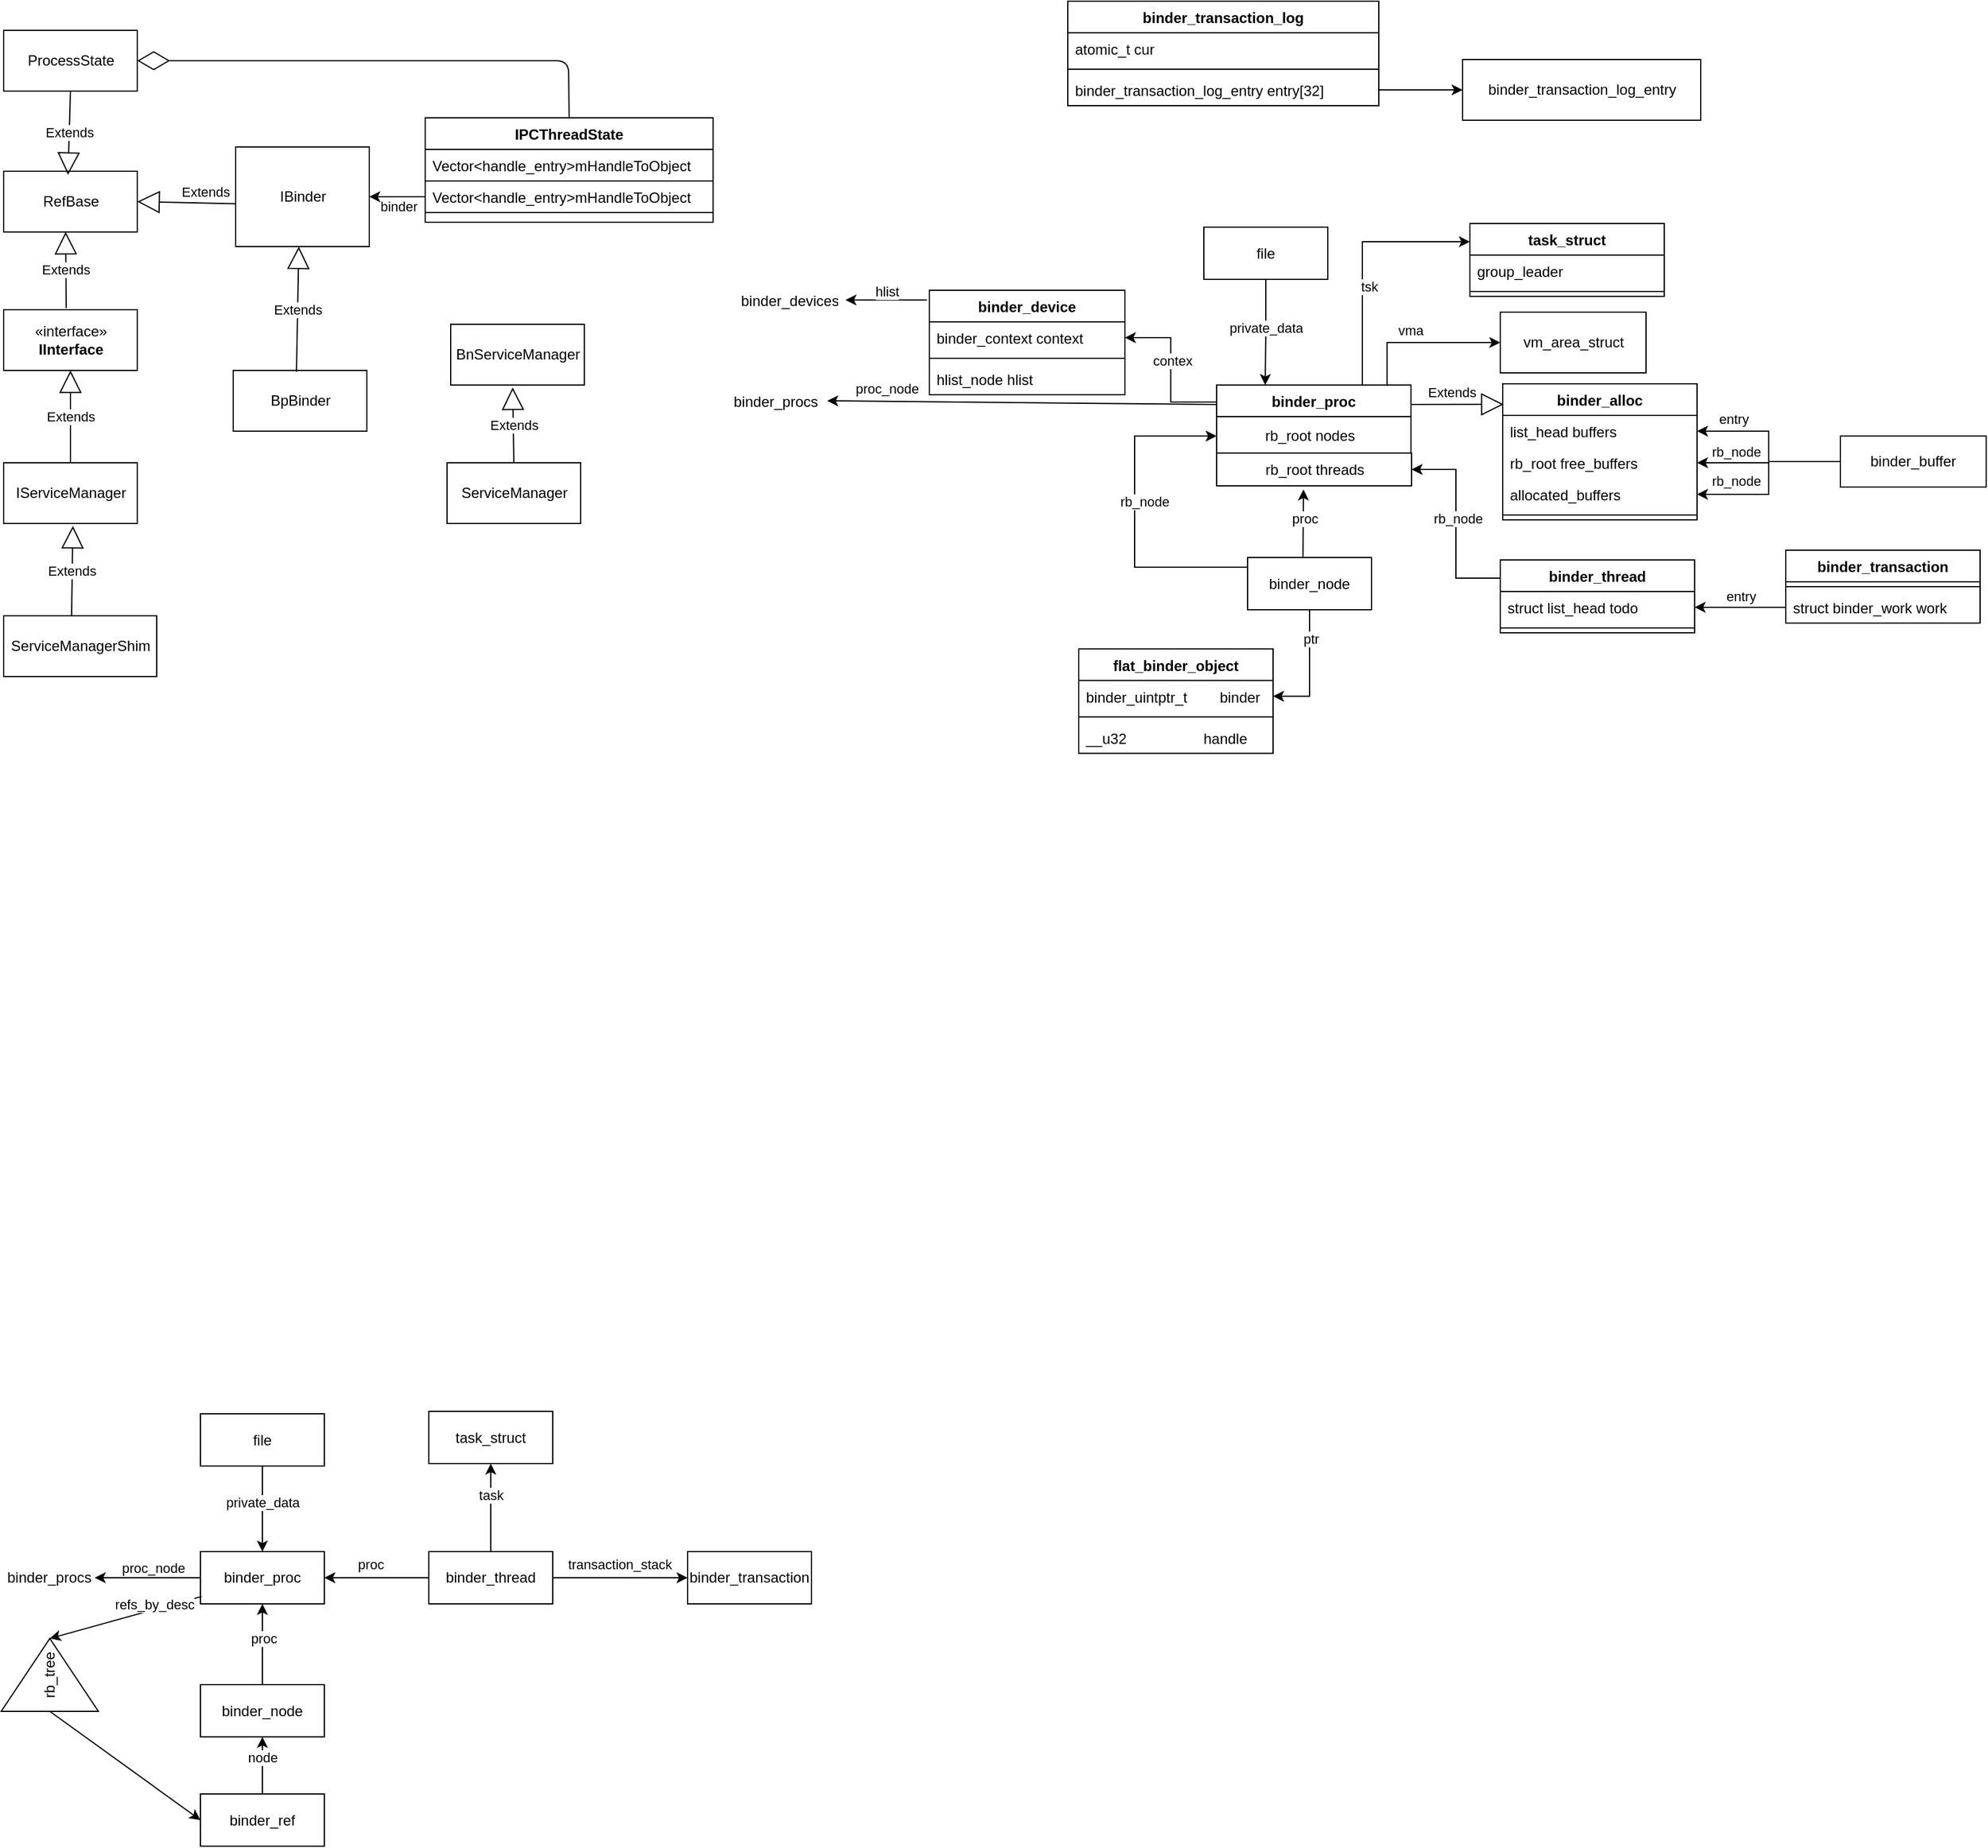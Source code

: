 <mxfile version="14.9.8" type="github">
  <diagram id="jNmoqXeFEh0ObimJBnkF" name="Page-1">
    <mxGraphModel dx="1260" dy="557" grid="0" gridSize="10" guides="1" tooltips="1" connect="1" arrows="1" fold="1" page="1" pageScale="1" pageWidth="827" pageHeight="1169" math="0" shadow="0">
      <root>
        <mxCell id="0" />
        <mxCell id="1" parent="0" />
        <mxCell id="e8W-_g6dRkkAk_Z5xhVP-2" value="IServiceManager" style="html=1;" parent="1" vertex="1">
          <mxGeometry x="162" y="410" width="110" height="50" as="geometry" />
        </mxCell>
        <mxCell id="e8W-_g6dRkkAk_Z5xhVP-3" value="«interface»&lt;br&gt;&lt;b&gt;IInterface&lt;/b&gt;" style="html=1;" parent="1" vertex="1">
          <mxGeometry x="162" y="284" width="110" height="50" as="geometry" />
        </mxCell>
        <mxCell id="e8W-_g6dRkkAk_Z5xhVP-4" value="Extends" style="endArrow=block;endSize=16;endFill=0;html=1;exitX=0.5;exitY=0;exitDx=0;exitDy=0;entryX=0.5;entryY=1;entryDx=0;entryDy=0;" parent="1" source="e8W-_g6dRkkAk_Z5xhVP-2" target="e8W-_g6dRkkAk_Z5xhVP-3" edge="1">
          <mxGeometry width="160" relative="1" as="geometry">
            <mxPoint x="151" y="822" as="sourcePoint" />
            <mxPoint x="227" y="392" as="targetPoint" />
          </mxGeometry>
        </mxCell>
        <mxCell id="e8W-_g6dRkkAk_Z5xhVP-10" value="ProcessState" style="html=1;" parent="1" vertex="1">
          <mxGeometry x="162" y="54" width="110" height="50" as="geometry" />
        </mxCell>
        <mxCell id="e8W-_g6dRkkAk_Z5xhVP-16" value="IBinder" style="html=1;" parent="1" vertex="1">
          <mxGeometry x="353" y="150" width="110" height="82" as="geometry" />
        </mxCell>
        <mxCell id="e8W-_g6dRkkAk_Z5xhVP-17" value="ServiceManagerShim" style="html=1;" parent="1" vertex="1">
          <mxGeometry x="162" y="536" width="126" height="50" as="geometry" />
        </mxCell>
        <mxCell id="e8W-_g6dRkkAk_Z5xhVP-18" value="Extends" style="endArrow=block;endSize=16;endFill=0;html=1;exitX=0.444;exitY=0;exitDx=0;exitDy=0;exitPerimeter=0;" parent="1" source="e8W-_g6dRkkAk_Z5xhVP-17" edge="1">
          <mxGeometry width="160" relative="1" as="geometry">
            <mxPoint x="227" y="533" as="sourcePoint" />
            <mxPoint x="219" y="462" as="targetPoint" />
          </mxGeometry>
        </mxCell>
        <mxCell id="e8W-_g6dRkkAk_Z5xhVP-19" value="RefBase" style="html=1;" parent="1" vertex="1">
          <mxGeometry x="162" y="170" width="110" height="50" as="geometry" />
        </mxCell>
        <mxCell id="e8W-_g6dRkkAk_Z5xhVP-20" value="Extends" style="endArrow=block;endSize=16;endFill=0;html=1;exitX=0.468;exitY=-0.025;exitDx=0;exitDy=0;exitPerimeter=0;entryX=0.464;entryY=0.998;entryDx=0;entryDy=0;entryPerimeter=0;" parent="1" source="e8W-_g6dRkkAk_Z5xhVP-3" target="e8W-_g6dRkkAk_Z5xhVP-19" edge="1">
          <mxGeometry width="160" relative="1" as="geometry">
            <mxPoint x="481.004" y="236" as="sourcePoint" />
            <mxPoint x="482.06" y="162" as="targetPoint" />
          </mxGeometry>
        </mxCell>
        <mxCell id="e8W-_g6dRkkAk_Z5xhVP-21" value="Extends" style="endArrow=block;endSize=16;endFill=0;html=1;exitX=-0.001;exitY=0.57;exitDx=0;exitDy=0;exitPerimeter=0;entryX=1;entryY=0.5;entryDx=0;entryDy=0;" parent="1" source="e8W-_g6dRkkAk_Z5xhVP-16" target="e8W-_g6dRkkAk_Z5xhVP-19" edge="1">
          <mxGeometry x="-0.38" y="-9" width="160" relative="1" as="geometry">
            <mxPoint x="304.44" y="276.85" as="sourcePoint" />
            <mxPoint x="304.0" y="214.0" as="targetPoint" />
            <mxPoint as="offset" />
          </mxGeometry>
        </mxCell>
        <mxCell id="e8W-_g6dRkkAk_Z5xhVP-26" value="" style="endArrow=classic;html=1;entryX=1;entryY=0.5;entryDx=0;entryDy=0;exitX=0;exitY=0.5;exitDx=0;exitDy=0;" parent="1" source="e8W-_g6dRkkAk_Z5xhVP-34" target="e8W-_g6dRkkAk_Z5xhVP-16" edge="1">
          <mxGeometry width="50" height="50" relative="1" as="geometry">
            <mxPoint x="515" y="230" as="sourcePoint" />
            <mxPoint x="667" y="359" as="targetPoint" />
          </mxGeometry>
        </mxCell>
        <mxCell id="e8W-_g6dRkkAk_Z5xhVP-27" value="binder" style="edgeLabel;html=1;align=center;verticalAlign=middle;resizable=0;points=[];" parent="e8W-_g6dRkkAk_Z5xhVP-26" vertex="1" connectable="0">
          <mxGeometry x="0.321" y="-2" relative="1" as="geometry">
            <mxPoint x="8" y="10" as="offset" />
          </mxGeometry>
        </mxCell>
        <mxCell id="e8W-_g6dRkkAk_Z5xhVP-28" value="Extends" style="endArrow=block;endSize=16;endFill=0;html=1;exitX=0.5;exitY=1;exitDx=0;exitDy=0;" parent="1" source="e8W-_g6dRkkAk_Z5xhVP-10" edge="1">
          <mxGeometry width="160" relative="1" as="geometry">
            <mxPoint x="223.48" y="292.75" as="sourcePoint" />
            <mxPoint x="215" y="173" as="targetPoint" />
          </mxGeometry>
        </mxCell>
        <mxCell id="e8W-_g6dRkkAk_Z5xhVP-29" value="" style="endArrow=diamondThin;endFill=0;endSize=24;html=1;exitX=0.5;exitY=0;exitDx=0;exitDy=0;entryX=1;entryY=0.5;entryDx=0;entryDy=0;" parent="1" source="e8W-_g6dRkkAk_Z5xhVP-30" target="e8W-_g6dRkkAk_Z5xhVP-10" edge="1">
          <mxGeometry width="160" relative="1" as="geometry">
            <mxPoint x="627.032" y="167.555" as="sourcePoint" />
            <mxPoint x="789" y="64" as="targetPoint" />
            <Array as="points">
              <mxPoint x="627" y="79" />
            </Array>
          </mxGeometry>
        </mxCell>
        <mxCell id="e8W-_g6dRkkAk_Z5xhVP-30" value="IPCThreadState" style="swimlane;fontStyle=1;align=center;verticalAlign=top;childLayout=stackLayout;horizontal=1;startSize=26;horizontalStack=0;resizeParent=1;resizeParentMax=0;resizeLast=0;collapsible=1;marginBottom=0;" parent="1" vertex="1">
          <mxGeometry x="509" y="126" width="237" height="86" as="geometry" />
        </mxCell>
        <mxCell id="e8W-_g6dRkkAk_Z5xhVP-31" value="Vector&lt;handle_entry&gt;mHandleToObject" style="text;strokeColor=none;fillColor=none;align=left;verticalAlign=top;spacingLeft=4;spacingRight=4;overflow=hidden;rotatable=0;points=[[0,0.5],[1,0.5]];portConstraint=eastwest;" parent="e8W-_g6dRkkAk_Z5xhVP-30" vertex="1">
          <mxGeometry y="26" width="237" height="26" as="geometry" />
        </mxCell>
        <mxCell id="e8W-_g6dRkkAk_Z5xhVP-34" value="Vector&lt;handle_entry&gt;mHandleToObject" style="text;fillColor=none;align=left;verticalAlign=top;spacingLeft=4;spacingRight=4;overflow=hidden;rotatable=0;points=[[0,0.5],[1,0.5]];portConstraint=eastwest;strokeColor=#000000;" parent="e8W-_g6dRkkAk_Z5xhVP-30" vertex="1">
          <mxGeometry y="52" width="237" height="26" as="geometry" />
        </mxCell>
        <mxCell id="e8W-_g6dRkkAk_Z5xhVP-32" value="" style="line;strokeWidth=1;fillColor=none;align=left;verticalAlign=middle;spacingTop=-1;spacingLeft=3;spacingRight=3;rotatable=0;labelPosition=right;points=[];portConstraint=eastwest;strokeColor=none;" parent="e8W-_g6dRkkAk_Z5xhVP-30" vertex="1">
          <mxGeometry y="78" width="237" height="8" as="geometry" />
        </mxCell>
        <mxCell id="e8W-_g6dRkkAk_Z5xhVP-35" value="BpBinder" style="html=1;strokeColor=#000000;" parent="1" vertex="1">
          <mxGeometry x="351" y="334" width="110" height="50" as="geometry" />
        </mxCell>
        <mxCell id="e8W-_g6dRkkAk_Z5xhVP-36" value="Extends" style="endArrow=block;endSize=16;endFill=0;html=1;entryX=0.464;entryY=0.998;entryDx=0;entryDy=0;entryPerimeter=0;exitX=0.473;exitY=0.02;exitDx=0;exitDy=0;exitPerimeter=0;" parent="1" source="e8W-_g6dRkkAk_Z5xhVP-35" edge="1">
          <mxGeometry width="160" relative="1" as="geometry">
            <mxPoint x="405" y="295" as="sourcePoint" />
            <mxPoint x="405.0" y="232.0" as="targetPoint" />
          </mxGeometry>
        </mxCell>
        <mxCell id="e8W-_g6dRkkAk_Z5xhVP-45" value="ServiceManager" style="html=1;strokeColor=#000000;" parent="1" vertex="1">
          <mxGeometry x="527" y="410" width="110" height="50" as="geometry" />
        </mxCell>
        <mxCell id="e8W-_g6dRkkAk_Z5xhVP-46" value="BnServiceManager" style="html=1;strokeColor=#000000;" parent="1" vertex="1">
          <mxGeometry x="530" y="296" width="110" height="50" as="geometry" />
        </mxCell>
        <mxCell id="e8W-_g6dRkkAk_Z5xhVP-47" value="Extends" style="endArrow=block;endSize=16;endFill=0;html=1;exitX=0.5;exitY=0;exitDx=0;exitDy=0;" parent="1" edge="1" source="e8W-_g6dRkkAk_Z5xhVP-45">
          <mxGeometry width="160" relative="1" as="geometry">
            <mxPoint x="581" y="394" as="sourcePoint" />
            <mxPoint x="581" y="348" as="targetPoint" />
          </mxGeometry>
        </mxCell>
        <mxCell id="e8W-_g6dRkkAk_Z5xhVP-72" style="edgeStyle=orthogonalEdgeStyle;rounded=0;orthogonalLoop=1;jettySize=auto;html=1;entryX=1;entryY=0.5;entryDx=0;entryDy=0;" parent="1" source="e8W-_g6dRkkAk_Z5xhVP-51" target="e8W-_g6dRkkAk_Z5xhVP-67" edge="1">
          <mxGeometry relative="1" as="geometry" />
        </mxCell>
        <mxCell id="e8W-_g6dRkkAk_Z5xhVP-73" value="ptr" style="edgeLabel;html=1;align=center;verticalAlign=middle;resizable=0;points=[];" parent="e8W-_g6dRkkAk_Z5xhVP-72" vertex="1" connectable="0">
          <mxGeometry x="-0.532" y="1" relative="1" as="geometry">
            <mxPoint as="offset" />
          </mxGeometry>
        </mxCell>
        <mxCell id="7_N4U-T5mEk4jx83NKro-111" style="edgeStyle=orthogonalEdgeStyle;rounded=0;orthogonalLoop=1;jettySize=auto;html=1;entryX=0;entryY=0.75;entryDx=0;entryDy=0;exitX=0;exitY=0.5;exitDx=0;exitDy=0;" edge="1" parent="1" source="e8W-_g6dRkkAk_Z5xhVP-51" target="7_N4U-T5mEk4jx83NKro-43">
          <mxGeometry relative="1" as="geometry">
            <Array as="points">
              <mxPoint x="1093" y="496" />
              <mxPoint x="1093" y="388" />
            </Array>
          </mxGeometry>
        </mxCell>
        <mxCell id="7_N4U-T5mEk4jx83NKro-112" value="rb_node" style="edgeLabel;html=1;align=center;verticalAlign=middle;resizable=0;points=[];" vertex="1" connectable="0" parent="7_N4U-T5mEk4jx83NKro-111">
          <mxGeometry x="-0.539" relative="1" as="geometry">
            <mxPoint x="-34" y="-54" as="offset" />
          </mxGeometry>
        </mxCell>
        <mxCell id="e8W-_g6dRkkAk_Z5xhVP-51" value="binder_node" style="rounded=0;whiteSpace=wrap;html=1;strokeColor=#000000;" parent="1" vertex="1">
          <mxGeometry x="1186" y="488" width="102" height="43" as="geometry" />
        </mxCell>
        <mxCell id="e8W-_g6dRkkAk_Z5xhVP-56" style="edgeStyle=orthogonalEdgeStyle;rounded=0;orthogonalLoop=1;jettySize=auto;html=1;entryX=0.25;entryY=0;entryDx=0;entryDy=0;" parent="1" source="e8W-_g6dRkkAk_Z5xhVP-55" target="7_N4U-T5mEk4jx83NKro-43" edge="1">
          <mxGeometry relative="1" as="geometry">
            <mxPoint x="1202" y="460" as="targetPoint" />
          </mxGeometry>
        </mxCell>
        <mxCell id="e8W-_g6dRkkAk_Z5xhVP-57" value="private_data" style="edgeLabel;html=1;align=center;verticalAlign=middle;resizable=0;points=[];" parent="e8W-_g6dRkkAk_Z5xhVP-56" vertex="1" connectable="0">
          <mxGeometry x="0.215" relative="1" as="geometry">
            <mxPoint y="-13" as="offset" />
          </mxGeometry>
        </mxCell>
        <mxCell id="e8W-_g6dRkkAk_Z5xhVP-55" value="file" style="rounded=0;whiteSpace=wrap;html=1;strokeColor=#000000;" parent="1" vertex="1">
          <mxGeometry x="1150" y="216" width="102" height="43" as="geometry" />
        </mxCell>
        <mxCell id="e8W-_g6dRkkAk_Z5xhVP-60" value="" style="endArrow=classic;html=1;exitX=0.447;exitY=0;exitDx=0;exitDy=0;exitPerimeter=0;" parent="1" source="e8W-_g6dRkkAk_Z5xhVP-51" edge="1">
          <mxGeometry width="50" height="50" relative="1" as="geometry">
            <mxPoint x="1227" y="560" as="sourcePoint" />
            <mxPoint x="1232" y="432" as="targetPoint" />
            <Array as="points" />
          </mxGeometry>
        </mxCell>
        <mxCell id="e8W-_g6dRkkAk_Z5xhVP-61" value="proc" style="edgeLabel;html=1;align=center;verticalAlign=middle;resizable=0;points=[];" parent="e8W-_g6dRkkAk_Z5xhVP-60" vertex="1" connectable="0">
          <mxGeometry x="0.18" y="-1" relative="1" as="geometry">
            <mxPoint y="1" as="offset" />
          </mxGeometry>
        </mxCell>
        <mxCell id="e8W-_g6dRkkAk_Z5xhVP-66" value="flat_binder_object" style="swimlane;fontStyle=1;align=center;verticalAlign=top;childLayout=stackLayout;horizontal=1;startSize=26;horizontalStack=0;resizeParent=1;resizeParentMax=0;resizeLast=0;collapsible=1;marginBottom=0;strokeColor=#000000;" parent="1" vertex="1">
          <mxGeometry x="1047" y="563.25" width="160" height="86" as="geometry" />
        </mxCell>
        <mxCell id="e8W-_g6dRkkAk_Z5xhVP-67" value="binder_uintptr_t        binder" style="text;strokeColor=none;fillColor=none;align=left;verticalAlign=top;spacingLeft=4;spacingRight=4;overflow=hidden;rotatable=0;points=[[0,0.5],[1,0.5]];portConstraint=eastwest;" parent="e8W-_g6dRkkAk_Z5xhVP-66" vertex="1">
          <mxGeometry y="26" width="160" height="26" as="geometry" />
        </mxCell>
        <mxCell id="e8W-_g6dRkkAk_Z5xhVP-68" value="" style="line;strokeWidth=1;fillColor=none;align=left;verticalAlign=middle;spacingTop=-1;spacingLeft=3;spacingRight=3;rotatable=0;labelPosition=right;points=[];portConstraint=eastwest;" parent="e8W-_g6dRkkAk_Z5xhVP-66" vertex="1">
          <mxGeometry y="52" width="160" height="8" as="geometry" />
        </mxCell>
        <mxCell id="e8W-_g6dRkkAk_Z5xhVP-69" value="__u32                   handle" style="text;strokeColor=none;fillColor=none;align=left;verticalAlign=top;spacingLeft=4;spacingRight=4;overflow=hidden;rotatable=0;points=[[0,0.5],[1,0.5]];portConstraint=eastwest;" parent="e8W-_g6dRkkAk_Z5xhVP-66" vertex="1">
          <mxGeometry y="60" width="160" height="26" as="geometry" />
        </mxCell>
        <mxCell id="H-w7XV4eb11bhO1Xz3Ol-33" value="binder_proc" style="rounded=0;whiteSpace=wrap;html=1;strokeColor=#000000;" parent="1" vertex="1">
          <mxGeometry x="324" y="1306.5" width="102" height="43" as="geometry" />
        </mxCell>
        <mxCell id="H-w7XV4eb11bhO1Xz3Ol-34" value="binder_procs" style="text;whiteSpace=wrap;html=1;" parent="1" vertex="1">
          <mxGeometry x="162.997" y="1313.997" width="89" height="28" as="geometry" />
        </mxCell>
        <mxCell id="H-w7XV4eb11bhO1Xz3Ol-39" value="" style="endArrow=classic;html=1;exitX=0;exitY=0.5;exitDx=0;exitDy=0;" parent="1" source="H-w7XV4eb11bhO1Xz3Ol-33" edge="1">
          <mxGeometry width="50" height="50" relative="1" as="geometry">
            <mxPoint x="388" y="1447" as="sourcePoint" />
            <mxPoint x="237" y="1328" as="targetPoint" />
          </mxGeometry>
        </mxCell>
        <mxCell id="H-w7XV4eb11bhO1Xz3Ol-40" value="proc_node" style="edgeLabel;html=1;align=center;verticalAlign=middle;resizable=0;points=[];" parent="H-w7XV4eb11bhO1Xz3Ol-39" vertex="1" connectable="0">
          <mxGeometry x="0.33" y="3" relative="1" as="geometry">
            <mxPoint x="19" y="-11" as="offset" />
          </mxGeometry>
        </mxCell>
        <mxCell id="H-w7XV4eb11bhO1Xz3Ol-46" value="binder_node" style="rounded=0;whiteSpace=wrap;html=1;strokeColor=#000000;" parent="1" vertex="1">
          <mxGeometry x="324" y="1416" width="102" height="43" as="geometry" />
        </mxCell>
        <mxCell id="H-w7XV4eb11bhO1Xz3Ol-50" style="edgeStyle=orthogonalEdgeStyle;rounded=0;orthogonalLoop=1;jettySize=auto;html=1;" parent="1" source="H-w7XV4eb11bhO1Xz3Ol-52" target="H-w7XV4eb11bhO1Xz3Ol-33" edge="1">
          <mxGeometry relative="1" as="geometry" />
        </mxCell>
        <mxCell id="H-w7XV4eb11bhO1Xz3Ol-51" value="private_data" style="edgeLabel;html=1;align=center;verticalAlign=middle;resizable=0;points=[];" parent="H-w7XV4eb11bhO1Xz3Ol-50" vertex="1" connectable="0">
          <mxGeometry x="0.215" relative="1" as="geometry">
            <mxPoint y="-13" as="offset" />
          </mxGeometry>
        </mxCell>
        <mxCell id="H-w7XV4eb11bhO1Xz3Ol-52" value="file" style="rounded=0;whiteSpace=wrap;html=1;strokeColor=#000000;" parent="1" vertex="1">
          <mxGeometry x="324" y="1193" width="102" height="43" as="geometry" />
        </mxCell>
        <mxCell id="H-w7XV4eb11bhO1Xz3Ol-53" value="" style="endArrow=classic;html=1;exitX=0.5;exitY=0;exitDx=0;exitDy=0;entryX=0.5;entryY=1;entryDx=0;entryDy=0;" parent="1" source="H-w7XV4eb11bhO1Xz3Ol-46" target="H-w7XV4eb11bhO1Xz3Ol-33" edge="1">
          <mxGeometry width="50" height="50" relative="1" as="geometry">
            <mxPoint x="641" y="1594" as="sourcePoint" />
            <mxPoint x="399" y="1351" as="targetPoint" />
            <Array as="points" />
          </mxGeometry>
        </mxCell>
        <mxCell id="H-w7XV4eb11bhO1Xz3Ol-54" value="proc" style="edgeLabel;html=1;align=center;verticalAlign=middle;resizable=0;points=[];" parent="H-w7XV4eb11bhO1Xz3Ol-53" vertex="1" connectable="0">
          <mxGeometry x="0.18" y="-1" relative="1" as="geometry">
            <mxPoint y="1" as="offset" />
          </mxGeometry>
        </mxCell>
        <mxCell id="H-w7XV4eb11bhO1Xz3Ol-62" style="edgeStyle=orthogonalEdgeStyle;rounded=0;orthogonalLoop=1;jettySize=auto;html=1;entryX=1;entryY=0.5;entryDx=0;entryDy=0;" parent="1" source="H-w7XV4eb11bhO1Xz3Ol-61" target="H-w7XV4eb11bhO1Xz3Ol-33" edge="1">
          <mxGeometry relative="1" as="geometry" />
        </mxCell>
        <mxCell id="H-w7XV4eb11bhO1Xz3Ol-63" value="proc" style="edgeLabel;html=1;align=center;verticalAlign=middle;resizable=0;points=[];" parent="H-w7XV4eb11bhO1Xz3Ol-62" vertex="1" connectable="0">
          <mxGeometry x="0.294" y="1" relative="1" as="geometry">
            <mxPoint x="7" y="-12" as="offset" />
          </mxGeometry>
        </mxCell>
        <mxCell id="H-w7XV4eb11bhO1Xz3Ol-65" style="edgeStyle=orthogonalEdgeStyle;rounded=0;orthogonalLoop=1;jettySize=auto;html=1;entryX=0;entryY=0.5;entryDx=0;entryDy=0;" parent="1" source="H-w7XV4eb11bhO1Xz3Ol-61" target="H-w7XV4eb11bhO1Xz3Ol-64" edge="1">
          <mxGeometry relative="1" as="geometry" />
        </mxCell>
        <mxCell id="H-w7XV4eb11bhO1Xz3Ol-66" value="transaction_stack" style="edgeLabel;html=1;align=center;verticalAlign=middle;resizable=0;points=[];" parent="H-w7XV4eb11bhO1Xz3Ol-65" vertex="1" connectable="0">
          <mxGeometry x="-0.312" y="-1" relative="1" as="geometry">
            <mxPoint x="17" y="-12" as="offset" />
          </mxGeometry>
        </mxCell>
        <mxCell id="H-w7XV4eb11bhO1Xz3Ol-68" style="edgeStyle=orthogonalEdgeStyle;rounded=0;orthogonalLoop=1;jettySize=auto;html=1;entryX=0.5;entryY=1;entryDx=0;entryDy=0;" parent="1" source="H-w7XV4eb11bhO1Xz3Ol-61" target="H-w7XV4eb11bhO1Xz3Ol-67" edge="1">
          <mxGeometry relative="1" as="geometry" />
        </mxCell>
        <mxCell id="H-w7XV4eb11bhO1Xz3Ol-69" value="task" style="edgeLabel;html=1;align=center;verticalAlign=middle;resizable=0;points=[];" parent="H-w7XV4eb11bhO1Xz3Ol-68" vertex="1" connectable="0">
          <mxGeometry x="-0.27" relative="1" as="geometry">
            <mxPoint y="-20" as="offset" />
          </mxGeometry>
        </mxCell>
        <mxCell id="H-w7XV4eb11bhO1Xz3Ol-61" value="binder_thread" style="rounded=0;whiteSpace=wrap;html=1;strokeColor=#000000;" parent="1" vertex="1">
          <mxGeometry x="512" y="1306.5" width="102" height="43" as="geometry" />
        </mxCell>
        <mxCell id="H-w7XV4eb11bhO1Xz3Ol-64" value="binder_transaction" style="rounded=0;whiteSpace=wrap;html=1;strokeColor=#000000;" parent="1" vertex="1">
          <mxGeometry x="725" y="1306.5" width="102" height="43" as="geometry" />
        </mxCell>
        <mxCell id="H-w7XV4eb11bhO1Xz3Ol-67" value="task_struct" style="rounded=0;whiteSpace=wrap;html=1;strokeColor=#000000;" parent="1" vertex="1">
          <mxGeometry x="512" y="1191" width="102" height="43" as="geometry" />
        </mxCell>
        <mxCell id="H-w7XV4eb11bhO1Xz3Ol-71" style="edgeStyle=orthogonalEdgeStyle;rounded=0;orthogonalLoop=1;jettySize=auto;html=1;entryX=0.5;entryY=1;entryDx=0;entryDy=0;" parent="1" source="H-w7XV4eb11bhO1Xz3Ol-70" target="H-w7XV4eb11bhO1Xz3Ol-46" edge="1">
          <mxGeometry relative="1" as="geometry" />
        </mxCell>
        <mxCell id="H-w7XV4eb11bhO1Xz3Ol-72" value="node" style="edgeLabel;html=1;align=center;verticalAlign=middle;resizable=0;points=[];" parent="H-w7XV4eb11bhO1Xz3Ol-71" vertex="1" connectable="0">
          <mxGeometry x="0.277" relative="1" as="geometry">
            <mxPoint as="offset" />
          </mxGeometry>
        </mxCell>
        <mxCell id="H-w7XV4eb11bhO1Xz3Ol-70" value="binder_ref" style="rounded=0;whiteSpace=wrap;html=1;strokeColor=#000000;" parent="1" vertex="1">
          <mxGeometry x="324" y="1506" width="102" height="43" as="geometry" />
        </mxCell>
        <mxCell id="H-w7XV4eb11bhO1Xz3Ol-73" value="rb_tree" style="triangle;whiteSpace=wrap;html=1;strokeColor=#000000;rotation=-90;" parent="1" vertex="1">
          <mxGeometry x="170" y="1368" width="60" height="80" as="geometry" />
        </mxCell>
        <mxCell id="H-w7XV4eb11bhO1Xz3Ol-74" value="" style="endArrow=classic;html=1;entryX=1;entryY=0.5;entryDx=0;entryDy=0;exitX=0.008;exitY=0.859;exitDx=0;exitDy=0;exitPerimeter=0;" parent="1" source="H-w7XV4eb11bhO1Xz3Ol-33" target="H-w7XV4eb11bhO1Xz3Ol-73" edge="1">
          <mxGeometry width="50" height="50" relative="1" as="geometry">
            <mxPoint x="428" y="1342" as="sourcePoint" />
            <mxPoint x="517" y="1389" as="targetPoint" />
            <Array as="points" />
          </mxGeometry>
        </mxCell>
        <mxCell id="H-w7XV4eb11bhO1Xz3Ol-75" value="refs_by_desc" style="edgeLabel;html=1;align=center;verticalAlign=middle;resizable=0;points=[];" parent="H-w7XV4eb11bhO1Xz3Ol-74" vertex="1" connectable="0">
          <mxGeometry x="-0.676" y="-2" relative="1" as="geometry">
            <mxPoint x="-18" y="3" as="offset" />
          </mxGeometry>
        </mxCell>
        <mxCell id="H-w7XV4eb11bhO1Xz3Ol-76" value="" style="endArrow=classic;html=1;exitX=0;exitY=0.5;exitDx=0;exitDy=0;entryX=0;entryY=0.5;entryDx=0;entryDy=0;" parent="1" source="H-w7XV4eb11bhO1Xz3Ol-73" target="H-w7XV4eb11bhO1Xz3Ol-70" edge="1">
          <mxGeometry width="50" height="50" relative="1" as="geometry">
            <mxPoint x="188" y="1564" as="sourcePoint" />
            <mxPoint x="238" y="1514" as="targetPoint" />
          </mxGeometry>
        </mxCell>
        <mxCell id="7_N4U-T5mEk4jx83NKro-2" value="binder_transaction_log" style="swimlane;fontStyle=1;align=center;verticalAlign=top;childLayout=stackLayout;horizontal=1;startSize=26;horizontalStack=0;resizeParent=1;resizeParentMax=0;resizeLast=0;collapsible=1;marginBottom=0;" vertex="1" parent="1">
          <mxGeometry x="1038" y="30" width="256" height="86" as="geometry" />
        </mxCell>
        <mxCell id="7_N4U-T5mEk4jx83NKro-3" value="atomic_t cur" style="text;strokeColor=none;fillColor=none;align=left;verticalAlign=top;spacingLeft=4;spacingRight=4;overflow=hidden;rotatable=0;points=[[0,0.5],[1,0.5]];portConstraint=eastwest;" vertex="1" parent="7_N4U-T5mEk4jx83NKro-2">
          <mxGeometry y="26" width="256" height="26" as="geometry" />
        </mxCell>
        <mxCell id="7_N4U-T5mEk4jx83NKro-4" value="" style="line;strokeWidth=1;fillColor=none;align=left;verticalAlign=middle;spacingTop=-1;spacingLeft=3;spacingRight=3;rotatable=0;labelPosition=right;points=[];portConstraint=eastwest;" vertex="1" parent="7_N4U-T5mEk4jx83NKro-2">
          <mxGeometry y="52" width="256" height="8" as="geometry" />
        </mxCell>
        <mxCell id="7_N4U-T5mEk4jx83NKro-5" value="binder_transaction_log_entry entry[32]" style="text;strokeColor=none;fillColor=none;align=left;verticalAlign=top;spacingLeft=4;spacingRight=4;overflow=hidden;rotatable=0;points=[[0,0.5],[1,0.5]];portConstraint=eastwest;" vertex="1" parent="7_N4U-T5mEk4jx83NKro-2">
          <mxGeometry y="60" width="256" height="26" as="geometry" />
        </mxCell>
        <mxCell id="7_N4U-T5mEk4jx83NKro-6" value="binder_transaction_log_entry" style="html=1;" vertex="1" parent="1">
          <mxGeometry x="1363" y="78" width="196" height="50" as="geometry" />
        </mxCell>
        <mxCell id="7_N4U-T5mEk4jx83NKro-7" style="edgeStyle=orthogonalEdgeStyle;rounded=0;orthogonalLoop=1;jettySize=auto;html=1;entryX=0;entryY=0.5;entryDx=0;entryDy=0;" edge="1" parent="1" source="7_N4U-T5mEk4jx83NKro-5" target="7_N4U-T5mEk4jx83NKro-6">
          <mxGeometry relative="1" as="geometry" />
        </mxCell>
        <mxCell id="7_N4U-T5mEk4jx83NKro-13" value="binder_device" style="swimlane;fontStyle=1;align=center;verticalAlign=top;childLayout=stackLayout;horizontal=1;startSize=26;horizontalStack=0;resizeParent=1;resizeParentMax=0;resizeLast=0;collapsible=1;marginBottom=0;" vertex="1" parent="1">
          <mxGeometry x="924" y="268" width="161" height="86" as="geometry" />
        </mxCell>
        <mxCell id="7_N4U-T5mEk4jx83NKro-14" value="binder_context context" style="text;strokeColor=none;fillColor=none;align=left;verticalAlign=top;spacingLeft=4;spacingRight=4;overflow=hidden;rotatable=0;points=[[0,0.5],[1,0.5]];portConstraint=eastwest;" vertex="1" parent="7_N4U-T5mEk4jx83NKro-13">
          <mxGeometry y="26" width="161" height="26" as="geometry" />
        </mxCell>
        <mxCell id="7_N4U-T5mEk4jx83NKro-15" value="" style="line;strokeWidth=1;fillColor=none;align=left;verticalAlign=middle;spacingTop=-1;spacingLeft=3;spacingRight=3;rotatable=0;labelPosition=right;points=[];portConstraint=eastwest;" vertex="1" parent="7_N4U-T5mEk4jx83NKro-13">
          <mxGeometry y="52" width="161" height="8" as="geometry" />
        </mxCell>
        <mxCell id="7_N4U-T5mEk4jx83NKro-16" value="hlist_node hlist" style="text;strokeColor=none;fillColor=none;align=left;verticalAlign=top;spacingLeft=4;spacingRight=4;overflow=hidden;rotatable=0;points=[[0,0.5],[1,0.5]];portConstraint=eastwest;" vertex="1" parent="7_N4U-T5mEk4jx83NKro-13">
          <mxGeometry y="60" width="161" height="26" as="geometry" />
        </mxCell>
        <mxCell id="7_N4U-T5mEk4jx83NKro-28" value="task_struct" style="swimlane;fontStyle=1;align=center;verticalAlign=top;childLayout=stackLayout;horizontal=1;startSize=26;horizontalStack=0;resizeParent=1;resizeParentMax=0;resizeLast=0;collapsible=1;marginBottom=0;" vertex="1" parent="1">
          <mxGeometry x="1369" y="213" width="160" height="60" as="geometry" />
        </mxCell>
        <mxCell id="7_N4U-T5mEk4jx83NKro-29" value="group_leader" style="text;strokeColor=none;fillColor=none;align=left;verticalAlign=top;spacingLeft=4;spacingRight=4;overflow=hidden;rotatable=0;points=[[0,0.5],[1,0.5]];portConstraint=eastwest;" vertex="1" parent="7_N4U-T5mEk4jx83NKro-28">
          <mxGeometry y="26" width="160" height="26" as="geometry" />
        </mxCell>
        <mxCell id="7_N4U-T5mEk4jx83NKro-30" value="" style="line;strokeWidth=1;fillColor=none;align=left;verticalAlign=middle;spacingTop=-1;spacingLeft=3;spacingRight=3;rotatable=0;labelPosition=right;points=[];portConstraint=eastwest;" vertex="1" parent="7_N4U-T5mEk4jx83NKro-28">
          <mxGeometry y="52" width="160" height="8" as="geometry" />
        </mxCell>
        <mxCell id="7_N4U-T5mEk4jx83NKro-48" style="edgeStyle=orthogonalEdgeStyle;rounded=0;orthogonalLoop=1;jettySize=auto;html=1;entryX=1;entryY=0.5;entryDx=0;entryDy=0;exitX=0;exitY=0.25;exitDx=0;exitDy=0;" edge="1" parent="1" source="7_N4U-T5mEk4jx83NKro-43" target="7_N4U-T5mEk4jx83NKro-14">
          <mxGeometry relative="1" as="geometry" />
        </mxCell>
        <mxCell id="7_N4U-T5mEk4jx83NKro-49" value="contex" style="edgeLabel;html=1;align=center;verticalAlign=middle;resizable=0;points=[];" vertex="1" connectable="0" parent="7_N4U-T5mEk4jx83NKro-48">
          <mxGeometry x="0.12" y="-1" relative="1" as="geometry">
            <mxPoint as="offset" />
          </mxGeometry>
        </mxCell>
        <mxCell id="7_N4U-T5mEk4jx83NKro-50" style="edgeStyle=orthogonalEdgeStyle;rounded=0;orthogonalLoop=1;jettySize=auto;html=1;entryX=0;entryY=0.25;entryDx=0;entryDy=0;exitX=0.75;exitY=0;exitDx=0;exitDy=0;" edge="1" parent="1" source="7_N4U-T5mEk4jx83NKro-43" target="7_N4U-T5mEk4jx83NKro-28">
          <mxGeometry relative="1" as="geometry" />
        </mxCell>
        <mxCell id="7_N4U-T5mEk4jx83NKro-51" value="tsk" style="edgeLabel;html=1;align=center;verticalAlign=middle;resizable=0;points=[];" vertex="1" connectable="0" parent="7_N4U-T5mEk4jx83NKro-50">
          <mxGeometry x="-0.721" y="-1" relative="1" as="geometry">
            <mxPoint x="4" y="-52" as="offset" />
          </mxGeometry>
        </mxCell>
        <mxCell id="7_N4U-T5mEk4jx83NKro-43" value="binder_proc" style="swimlane;fontStyle=1;align=center;verticalAlign=top;childLayout=stackLayout;horizontal=1;startSize=26;horizontalStack=0;resizeParent=1;resizeParentMax=0;resizeLast=0;collapsible=1;marginBottom=0;" vertex="1" parent="1">
          <mxGeometry x="1160.5" y="346" width="160" height="56" as="geometry" />
        </mxCell>
        <mxCell id="7_N4U-T5mEk4jx83NKro-52" value="vm_area_struct" style="html=1;" vertex="1" parent="1">
          <mxGeometry x="1394" y="286" width="120" height="50" as="geometry" />
        </mxCell>
        <mxCell id="7_N4U-T5mEk4jx83NKro-53" style="edgeStyle=orthogonalEdgeStyle;rounded=0;orthogonalLoop=1;jettySize=auto;html=1;exitX=0.877;exitY=0.013;exitDx=0;exitDy=0;entryX=0;entryY=0.5;entryDx=0;entryDy=0;exitPerimeter=0;" edge="1" parent="1" source="7_N4U-T5mEk4jx83NKro-43" target="7_N4U-T5mEk4jx83NKro-52">
          <mxGeometry relative="1" as="geometry" />
        </mxCell>
        <mxCell id="7_N4U-T5mEk4jx83NKro-54" value="vma" style="edgeLabel;html=1;align=center;verticalAlign=middle;resizable=0;points=[];" vertex="1" connectable="0" parent="7_N4U-T5mEk4jx83NKro-53">
          <mxGeometry x="-0.301" relative="1" as="geometry">
            <mxPoint x="10" y="-10" as="offset" />
          </mxGeometry>
        </mxCell>
        <mxCell id="7_N4U-T5mEk4jx83NKro-76" value="binder_devices&#xa;" style="text;strokeColor=none;fillColor=none;align=left;verticalAlign=top;spacingLeft=4;spacingRight=4;overflow=hidden;rotatable=0;points=[[0,0.5],[1,0.5]];portConstraint=eastwest;" vertex="1" parent="1">
          <mxGeometry x="763" y="263" width="91" height="26" as="geometry" />
        </mxCell>
        <mxCell id="7_N4U-T5mEk4jx83NKro-77" value="" style="endArrow=classic;html=1;" edge="1" parent="1">
          <mxGeometry width="50" height="50" relative="1" as="geometry">
            <mxPoint x="922" y="276" as="sourcePoint" />
            <mxPoint x="855" y="276" as="targetPoint" />
          </mxGeometry>
        </mxCell>
        <mxCell id="7_N4U-T5mEk4jx83NKro-81" value="hlist" style="edgeLabel;html=1;align=center;verticalAlign=middle;resizable=0;points=[];" vertex="1" connectable="0" parent="7_N4U-T5mEk4jx83NKro-77">
          <mxGeometry x="0.319" y="2" relative="1" as="geometry">
            <mxPoint x="11" y="-9" as="offset" />
          </mxGeometry>
        </mxCell>
        <mxCell id="7_N4U-T5mEk4jx83NKro-78" value="binder_procs&#xa;" style="text;strokeColor=none;fillColor=none;align=left;verticalAlign=top;spacingLeft=4;spacingRight=4;overflow=hidden;rotatable=0;points=[[0,0.5],[1,0.5]];portConstraint=eastwest;" vertex="1" parent="1">
          <mxGeometry x="757" y="346" width="83" height="26" as="geometry" />
        </mxCell>
        <mxCell id="7_N4U-T5mEk4jx83NKro-79" value="" style="endArrow=classic;html=1;entryX=1;entryY=0.5;entryDx=0;entryDy=0;" edge="1" parent="1" target="7_N4U-T5mEk4jx83NKro-78">
          <mxGeometry width="50" height="50" relative="1" as="geometry">
            <mxPoint x="1160" y="362" as="sourcePoint" />
            <mxPoint x="954" y="431" as="targetPoint" />
          </mxGeometry>
        </mxCell>
        <mxCell id="7_N4U-T5mEk4jx83NKro-80" value="proc_node" style="edgeLabel;html=1;align=center;verticalAlign=middle;resizable=0;points=[];" vertex="1" connectable="0" parent="7_N4U-T5mEk4jx83NKro-79">
          <mxGeometry x="0.639" relative="1" as="geometry">
            <mxPoint x="-9" y="-11" as="offset" />
          </mxGeometry>
        </mxCell>
        <mxCell id="7_N4U-T5mEk4jx83NKro-101" style="edgeStyle=orthogonalEdgeStyle;rounded=0;orthogonalLoop=1;jettySize=auto;html=1;entryX=1;entryY=0.5;entryDx=0;entryDy=0;" edge="1" parent="1" source="7_N4U-T5mEk4jx83NKro-84" target="7_N4U-T5mEk4jx83NKro-94">
          <mxGeometry relative="1" as="geometry" />
        </mxCell>
        <mxCell id="7_N4U-T5mEk4jx83NKro-104" value="entry" style="edgeLabel;html=1;align=center;verticalAlign=middle;resizable=0;points=[];" vertex="1" connectable="0" parent="7_N4U-T5mEk4jx83NKro-101">
          <mxGeometry x="0.41" y="-1" relative="1" as="geometry">
            <mxPoint x="-12" y="-9" as="offset" />
          </mxGeometry>
        </mxCell>
        <mxCell id="7_N4U-T5mEk4jx83NKro-102" style="edgeStyle=orthogonalEdgeStyle;rounded=0;orthogonalLoop=1;jettySize=auto;html=1;entryX=1;entryY=0.5;entryDx=0;entryDy=0;" edge="1" parent="1" source="7_N4U-T5mEk4jx83NKro-84" target="7_N4U-T5mEk4jx83NKro-99">
          <mxGeometry relative="1" as="geometry" />
        </mxCell>
        <mxCell id="7_N4U-T5mEk4jx83NKro-105" value="rb_node" style="edgeLabel;html=1;align=center;verticalAlign=middle;resizable=0;points=[];" vertex="1" connectable="0" parent="7_N4U-T5mEk4jx83NKro-102">
          <mxGeometry x="0.358" relative="1" as="geometry">
            <mxPoint x="-6" y="-9" as="offset" />
          </mxGeometry>
        </mxCell>
        <mxCell id="7_N4U-T5mEk4jx83NKro-103" style="edgeStyle=orthogonalEdgeStyle;rounded=0;orthogonalLoop=1;jettySize=auto;html=1;entryX=1;entryY=0.5;entryDx=0;entryDy=0;" edge="1" parent="1" source="7_N4U-T5mEk4jx83NKro-84" target="7_N4U-T5mEk4jx83NKro-100">
          <mxGeometry relative="1" as="geometry" />
        </mxCell>
        <mxCell id="7_N4U-T5mEk4jx83NKro-84" value="binder_buffer" style="rounded=0;whiteSpace=wrap;html=1;" vertex="1" parent="1">
          <mxGeometry x="1674" y="388" width="120" height="42" as="geometry" />
        </mxCell>
        <mxCell id="7_N4U-T5mEk4jx83NKro-93" value="binder_alloc" style="swimlane;fontStyle=1;align=center;verticalAlign=top;childLayout=stackLayout;horizontal=1;startSize=26;horizontalStack=0;resizeParent=1;resizeParentMax=0;resizeLast=0;collapsible=1;marginBottom=0;" vertex="1" parent="1">
          <mxGeometry x="1396" y="345" width="160" height="112" as="geometry" />
        </mxCell>
        <mxCell id="7_N4U-T5mEk4jx83NKro-94" value="list_head buffers" style="text;strokeColor=none;fillColor=none;align=left;verticalAlign=top;spacingLeft=4;spacingRight=4;overflow=hidden;rotatable=0;points=[[0,0.5],[1,0.5]];portConstraint=eastwest;" vertex="1" parent="7_N4U-T5mEk4jx83NKro-93">
          <mxGeometry y="26" width="160" height="26" as="geometry" />
        </mxCell>
        <mxCell id="7_N4U-T5mEk4jx83NKro-99" value="rb_root free_buffers" style="text;strokeColor=none;fillColor=none;align=left;verticalAlign=top;spacingLeft=4;spacingRight=4;overflow=hidden;rotatable=0;points=[[0,0.5],[1,0.5]];portConstraint=eastwest;" vertex="1" parent="7_N4U-T5mEk4jx83NKro-93">
          <mxGeometry y="52" width="160" height="26" as="geometry" />
        </mxCell>
        <mxCell id="7_N4U-T5mEk4jx83NKro-100" value="allocated_buffers" style="text;strokeColor=none;fillColor=none;align=left;verticalAlign=top;spacingLeft=4;spacingRight=4;overflow=hidden;rotatable=0;points=[[0,0.5],[1,0.5]];portConstraint=eastwest;" vertex="1" parent="7_N4U-T5mEk4jx83NKro-93">
          <mxGeometry y="78" width="160" height="26" as="geometry" />
        </mxCell>
        <mxCell id="7_N4U-T5mEk4jx83NKro-95" value="" style="line;strokeWidth=1;fillColor=none;align=left;verticalAlign=middle;spacingTop=-1;spacingLeft=3;spacingRight=3;rotatable=0;labelPosition=right;points=[];portConstraint=eastwest;" vertex="1" parent="7_N4U-T5mEk4jx83NKro-93">
          <mxGeometry y="104" width="160" height="8" as="geometry" />
        </mxCell>
        <mxCell id="7_N4U-T5mEk4jx83NKro-97" value="Extends" style="endArrow=block;endSize=16;endFill=0;html=1;entryX=0.005;entryY=0.151;entryDx=0;entryDy=0;entryPerimeter=0;" edge="1" parent="1" target="7_N4U-T5mEk4jx83NKro-93">
          <mxGeometry x="-0.148" y="10" width="160" relative="1" as="geometry">
            <mxPoint x="1321" y="362" as="sourcePoint" />
            <mxPoint x="1514" y="615" as="targetPoint" />
            <mxPoint x="1" as="offset" />
          </mxGeometry>
        </mxCell>
        <mxCell id="7_N4U-T5mEk4jx83NKro-106" value="rb_node" style="edgeLabel;html=1;align=center;verticalAlign=middle;resizable=0;points=[];" vertex="1" connectable="0" parent="1">
          <mxGeometry x="1595" y="403" as="geometry">
            <mxPoint x="-7" y="22" as="offset" />
          </mxGeometry>
        </mxCell>
        <mxCell id="7_N4U-T5mEk4jx83NKro-108" value="rb_root nodes" style="text;html=1;align=center;verticalAlign=middle;resizable=0;points=[];autosize=1;strokeColor=none;" vertex="1" parent="1">
          <mxGeometry x="1195" y="379" width="84" height="18" as="geometry" />
        </mxCell>
        <mxCell id="7_N4U-T5mEk4jx83NKro-125" value="rb_root threads" style="rounded=0;whiteSpace=wrap;html=1;" vertex="1" parent="1">
          <mxGeometry x="1160.5" y="402" width="160.5" height="27" as="geometry" />
        </mxCell>
        <mxCell id="7_N4U-T5mEk4jx83NKro-127" style="edgeStyle=orthogonalEdgeStyle;rounded=0;orthogonalLoop=1;jettySize=auto;html=1;entryX=1;entryY=0.5;entryDx=0;entryDy=0;exitX=0;exitY=0.25;exitDx=0;exitDy=0;" edge="1" parent="1" source="7_N4U-T5mEk4jx83NKro-130" target="7_N4U-T5mEk4jx83NKro-125">
          <mxGeometry relative="1" as="geometry" />
        </mxCell>
        <mxCell id="7_N4U-T5mEk4jx83NKro-128" value="rb_node" style="edgeLabel;html=1;align=center;verticalAlign=middle;resizable=0;points=[];" vertex="1" connectable="0" parent="7_N4U-T5mEk4jx83NKro-127">
          <mxGeometry x="-0.157" y="-1" relative="1" as="geometry">
            <mxPoint y="-17" as="offset" />
          </mxGeometry>
        </mxCell>
        <mxCell id="7_N4U-T5mEk4jx83NKro-130" value="binder_thread" style="swimlane;fontStyle=1;align=center;verticalAlign=top;childLayout=stackLayout;horizontal=1;startSize=26;horizontalStack=0;resizeParent=1;resizeParentMax=0;resizeLast=0;collapsible=1;marginBottom=0;" vertex="1" parent="1">
          <mxGeometry x="1394" y="490" width="160" height="60" as="geometry" />
        </mxCell>
        <mxCell id="7_N4U-T5mEk4jx83NKro-131" value="struct list_head todo" style="text;strokeColor=none;fillColor=none;align=left;verticalAlign=top;spacingLeft=4;spacingRight=4;overflow=hidden;rotatable=0;points=[[0,0.5],[1,0.5]];portConstraint=eastwest;" vertex="1" parent="7_N4U-T5mEk4jx83NKro-130">
          <mxGeometry y="26" width="160" height="26" as="geometry" />
        </mxCell>
        <mxCell id="7_N4U-T5mEk4jx83NKro-132" value="" style="line;strokeWidth=1;fillColor=none;align=left;verticalAlign=middle;spacingTop=-1;spacingLeft=3;spacingRight=3;rotatable=0;labelPosition=right;points=[];portConstraint=eastwest;" vertex="1" parent="7_N4U-T5mEk4jx83NKro-130">
          <mxGeometry y="52" width="160" height="8" as="geometry" />
        </mxCell>
        <mxCell id="7_N4U-T5mEk4jx83NKro-134" value="binder_transaction" style="swimlane;fontStyle=1;align=center;verticalAlign=top;childLayout=stackLayout;horizontal=1;startSize=26;horizontalStack=0;resizeParent=1;resizeParentMax=0;resizeLast=0;collapsible=1;marginBottom=0;" vertex="1" parent="1">
          <mxGeometry x="1629" y="482" width="160" height="60" as="geometry" />
        </mxCell>
        <mxCell id="7_N4U-T5mEk4jx83NKro-136" value="" style="line;strokeWidth=1;fillColor=none;align=left;verticalAlign=middle;spacingTop=-1;spacingLeft=3;spacingRight=3;rotatable=0;labelPosition=right;points=[];portConstraint=eastwest;" vertex="1" parent="7_N4U-T5mEk4jx83NKro-134">
          <mxGeometry y="26" width="160" height="8" as="geometry" />
        </mxCell>
        <mxCell id="7_N4U-T5mEk4jx83NKro-135" value="struct binder_work work" style="text;strokeColor=none;fillColor=none;align=left;verticalAlign=top;spacingLeft=4;spacingRight=4;overflow=hidden;rotatable=0;points=[[0,0.5],[1,0.5]];portConstraint=eastwest;" vertex="1" parent="7_N4U-T5mEk4jx83NKro-134">
          <mxGeometry y="34" width="160" height="26" as="geometry" />
        </mxCell>
        <mxCell id="7_N4U-T5mEk4jx83NKro-140" style="edgeStyle=orthogonalEdgeStyle;rounded=0;orthogonalLoop=1;jettySize=auto;html=1;entryX=1;entryY=0.5;entryDx=0;entryDy=0;" edge="1" parent="1" source="7_N4U-T5mEk4jx83NKro-135" target="7_N4U-T5mEk4jx83NKro-131">
          <mxGeometry relative="1" as="geometry" />
        </mxCell>
        <mxCell id="7_N4U-T5mEk4jx83NKro-141" value="entry" style="edgeLabel;html=1;align=center;verticalAlign=middle;resizable=0;points=[];" vertex="1" connectable="0" parent="7_N4U-T5mEk4jx83NKro-140">
          <mxGeometry x="-0.381" relative="1" as="geometry">
            <mxPoint x="-14" y="-9" as="offset" />
          </mxGeometry>
        </mxCell>
      </root>
    </mxGraphModel>
  </diagram>
</mxfile>
